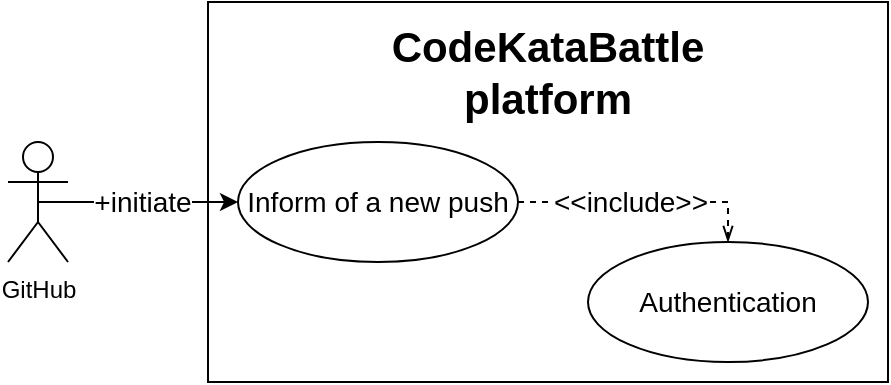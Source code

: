 <mxfile version="22.1.8" type="device">
  <diagram name="Pagina-1" id="uU6Ghi-izgu4RyXmWUg7">
    <mxGraphModel dx="1434" dy="746" grid="1" gridSize="10" guides="1" tooltips="1" connect="1" arrows="1" fold="1" page="1" pageScale="1" pageWidth="827" pageHeight="1169" math="0" shadow="0">
      <root>
        <mxCell id="0" />
        <mxCell id="1" parent="0" />
        <mxCell id="IV13zOwFfKd6qewWKF9J-1" value="" style="rounded=0;whiteSpace=wrap;html=1;" parent="1" vertex="1">
          <mxGeometry x="340" y="290" width="340" height="190" as="geometry" />
        </mxCell>
        <mxCell id="IV13zOwFfKd6qewWKF9J-2" value="CodeKataBattle platform" style="text;html=1;strokeColor=none;fillColor=none;align=center;verticalAlign=middle;whiteSpace=wrap;rounded=0;fontSize=21;fontStyle=1" parent="1" vertex="1">
          <mxGeometry x="480" y="310" width="60" height="30" as="geometry" />
        </mxCell>
        <mxCell id="gP7X1oc-JKgNC91yTBDF-2" style="edgeStyle=orthogonalEdgeStyle;rounded=0;orthogonalLoop=1;jettySize=auto;html=1;exitX=1;exitY=0.5;exitDx=0;exitDy=0;entryX=0.5;entryY=0;entryDx=0;entryDy=0;dashed=1;endArrow=openThin;endFill=0;" parent="1" source="IV13zOwFfKd6qewWKF9J-4" target="gP7X1oc-JKgNC91yTBDF-1" edge="1">
          <mxGeometry relative="1" as="geometry" />
        </mxCell>
        <mxCell id="gP7X1oc-JKgNC91yTBDF-3" value="&amp;lt;&amp;lt;include&amp;gt;&amp;gt;" style="edgeLabel;html=1;align=center;verticalAlign=middle;resizable=0;points=[];fontSize=14;" parent="gP7X1oc-JKgNC91yTBDF-2" vertex="1" connectable="0">
          <mxGeometry x="-0.067" relative="1" as="geometry">
            <mxPoint x="-3" as="offset" />
          </mxGeometry>
        </mxCell>
        <mxCell id="IV13zOwFfKd6qewWKF9J-4" value="Inform of a new push" style="ellipse;whiteSpace=wrap;html=1;fontSize=14;" parent="1" vertex="1">
          <mxGeometry x="355" y="360" width="140" height="60" as="geometry" />
        </mxCell>
        <mxCell id="IV13zOwFfKd6qewWKF9J-9" style="edgeStyle=orthogonalEdgeStyle;rounded=0;orthogonalLoop=1;jettySize=auto;html=1;entryX=0;entryY=0.5;entryDx=0;entryDy=0;exitX=0.5;exitY=0.5;exitDx=0;exitDy=0;exitPerimeter=0;" parent="1" source="IV13zOwFfKd6qewWKF9J-5" target="IV13zOwFfKd6qewWKF9J-4" edge="1">
          <mxGeometry relative="1" as="geometry">
            <Array as="points" />
          </mxGeometry>
        </mxCell>
        <mxCell id="IV13zOwFfKd6qewWKF9J-12" value="+initiate" style="edgeLabel;html=1;align=center;verticalAlign=middle;resizable=0;points=[];fontSize=14;" parent="IV13zOwFfKd6qewWKF9J-9" vertex="1" connectable="0">
          <mxGeometry x="0.396" relative="1" as="geometry">
            <mxPoint x="-18" as="offset" />
          </mxGeometry>
        </mxCell>
        <mxCell id="IV13zOwFfKd6qewWKF9J-5" value="GitHub" style="shape=umlActor;verticalLabelPosition=bottom;verticalAlign=top;html=1;outlineConnect=0;" parent="1" vertex="1">
          <mxGeometry x="240" y="360" width="30" height="60" as="geometry" />
        </mxCell>
        <mxCell id="gP7X1oc-JKgNC91yTBDF-1" value="Authentication" style="ellipse;whiteSpace=wrap;html=1;fontSize=14;" parent="1" vertex="1">
          <mxGeometry x="530" y="410" width="140" height="60" as="geometry" />
        </mxCell>
      </root>
    </mxGraphModel>
  </diagram>
</mxfile>
